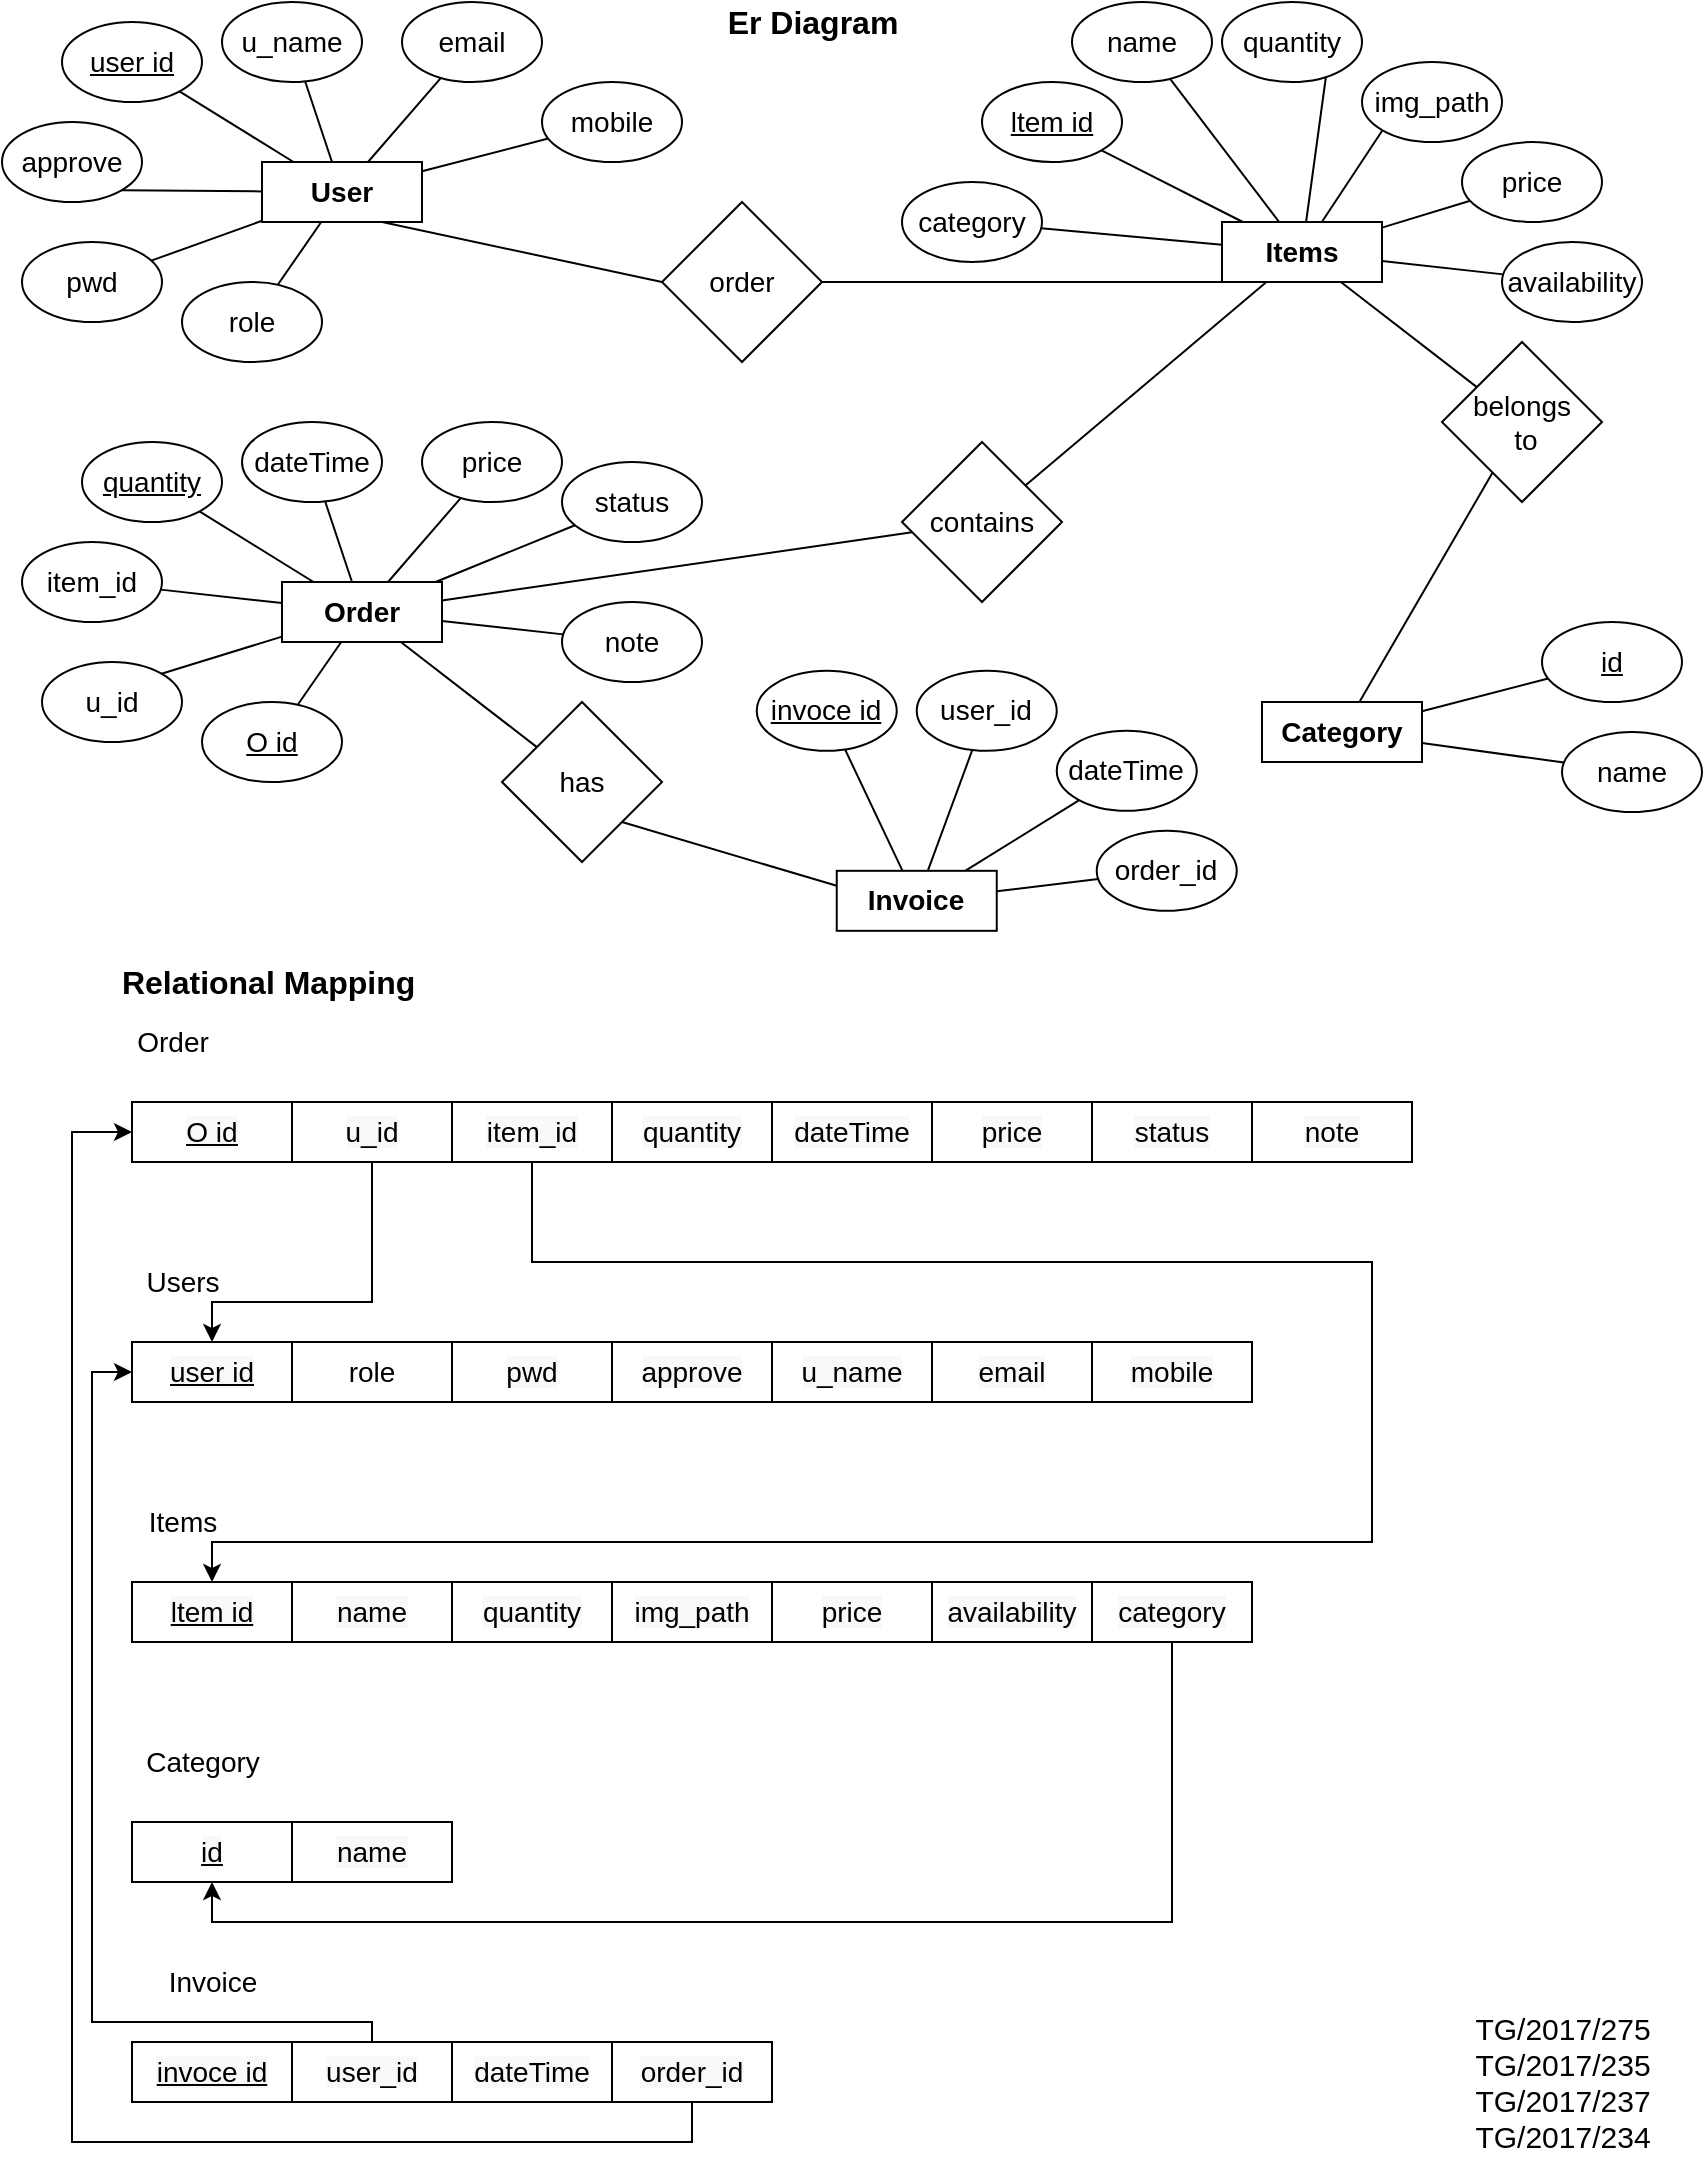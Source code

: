 <mxfile version="14.5.7" type="device"><diagram id="R2lEEEUBdFMjLlhIrx00" name="Page-1"><mxGraphModel dx="1303" dy="1135" grid="1" gridSize="10" guides="1" tooltips="1" connect="1" arrows="1" fold="1" page="1" pageScale="1" pageWidth="850" pageHeight="1100" math="0" shadow="0" extFonts="Permanent Marker^https://fonts.googleapis.com/css?family=Permanent+Marker"><root><mxCell id="0"/><mxCell id="1" parent="0"/><mxCell id="q_HjtsgFAW1h_K7jiaxv-44" style="rounded=0;orthogonalLoop=1;jettySize=auto;html=1;fontSize=14;endArrow=none;endFill=0;" edge="1" parent="1" source="q_HjtsgFAW1h_K7jiaxv-1" target="q_HjtsgFAW1h_K7jiaxv-3"><mxGeometry relative="1" as="geometry"/></mxCell><mxCell id="q_HjtsgFAW1h_K7jiaxv-45" style="edgeStyle=none;rounded=0;orthogonalLoop=1;jettySize=auto;html=1;endArrow=none;endFill=0;fontSize=14;" edge="1" parent="1" source="q_HjtsgFAW1h_K7jiaxv-1" target="q_HjtsgFAW1h_K7jiaxv-4"><mxGeometry relative="1" as="geometry"/></mxCell><mxCell id="q_HjtsgFAW1h_K7jiaxv-46" style="edgeStyle=none;rounded=0;orthogonalLoop=1;jettySize=auto;html=1;endArrow=none;endFill=0;fontSize=14;" edge="1" parent="1" source="q_HjtsgFAW1h_K7jiaxv-1" target="q_HjtsgFAW1h_K7jiaxv-5"><mxGeometry relative="1" as="geometry"/></mxCell><mxCell id="q_HjtsgFAW1h_K7jiaxv-47" style="edgeStyle=none;rounded=0;orthogonalLoop=1;jettySize=auto;html=1;endArrow=none;endFill=0;fontSize=14;" edge="1" parent="1" source="q_HjtsgFAW1h_K7jiaxv-1" target="q_HjtsgFAW1h_K7jiaxv-2"><mxGeometry relative="1" as="geometry"/></mxCell><mxCell id="q_HjtsgFAW1h_K7jiaxv-48" style="edgeStyle=none;rounded=0;orthogonalLoop=1;jettySize=auto;html=1;entryX=1;entryY=1;entryDx=0;entryDy=0;endArrow=none;endFill=0;fontSize=14;" edge="1" parent="1" source="q_HjtsgFAW1h_K7jiaxv-1" target="q_HjtsgFAW1h_K7jiaxv-6"><mxGeometry relative="1" as="geometry"/></mxCell><mxCell id="q_HjtsgFAW1h_K7jiaxv-49" style="edgeStyle=none;rounded=0;orthogonalLoop=1;jettySize=auto;html=1;endArrow=none;endFill=0;fontSize=14;" edge="1" parent="1" source="q_HjtsgFAW1h_K7jiaxv-1" target="q_HjtsgFAW1h_K7jiaxv-7"><mxGeometry relative="1" as="geometry"/></mxCell><mxCell id="q_HjtsgFAW1h_K7jiaxv-50" style="edgeStyle=none;rounded=0;orthogonalLoop=1;jettySize=auto;html=1;endArrow=none;endFill=0;fontSize=14;" edge="1" parent="1" source="q_HjtsgFAW1h_K7jiaxv-1" target="q_HjtsgFAW1h_K7jiaxv-8"><mxGeometry relative="1" as="geometry"/></mxCell><mxCell id="q_HjtsgFAW1h_K7jiaxv-1" value="User" style="rounded=0;whiteSpace=wrap;html=1;fontSize=14;fontStyle=1" vertex="1" parent="1"><mxGeometry x="130" y="90" width="80" height="30" as="geometry"/></mxCell><mxCell id="q_HjtsgFAW1h_K7jiaxv-2" value="&lt;u&gt;user id&lt;/u&gt;" style="ellipse;whiteSpace=wrap;html=1;fontSize=14;" vertex="1" parent="1"><mxGeometry x="30" y="20" width="70" height="40" as="geometry"/></mxCell><mxCell id="q_HjtsgFAW1h_K7jiaxv-3" value="u_name" style="ellipse;whiteSpace=wrap;html=1;fontSize=14;" vertex="1" parent="1"><mxGeometry x="110" y="10" width="70" height="40" as="geometry"/></mxCell><mxCell id="q_HjtsgFAW1h_K7jiaxv-4" value="email" style="ellipse;whiteSpace=wrap;html=1;fontSize=14;" vertex="1" parent="1"><mxGeometry x="200" y="10" width="70" height="40" as="geometry"/></mxCell><mxCell id="q_HjtsgFAW1h_K7jiaxv-5" value="mobile" style="ellipse;whiteSpace=wrap;html=1;fontSize=14;" vertex="1" parent="1"><mxGeometry x="270" y="50" width="70" height="40" as="geometry"/></mxCell><mxCell id="q_HjtsgFAW1h_K7jiaxv-6" value="approve" style="ellipse;whiteSpace=wrap;html=1;fontSize=14;" vertex="1" parent="1"><mxGeometry y="70" width="70" height="40" as="geometry"/></mxCell><mxCell id="q_HjtsgFAW1h_K7jiaxv-7" value="pwd" style="ellipse;whiteSpace=wrap;html=1;fontSize=14;" vertex="1" parent="1"><mxGeometry x="10" y="130" width="70" height="40" as="geometry"/></mxCell><mxCell id="q_HjtsgFAW1h_K7jiaxv-8" value="role" style="ellipse;whiteSpace=wrap;html=1;fontSize=14;" vertex="1" parent="1"><mxGeometry x="90" y="150" width="70" height="40" as="geometry"/></mxCell><mxCell id="q_HjtsgFAW1h_K7jiaxv-52" style="edgeStyle=none;rounded=0;orthogonalLoop=1;jettySize=auto;html=1;entryX=0.743;entryY=0.925;entryDx=0;entryDy=0;entryPerimeter=0;endArrow=none;endFill=0;fontSize=14;" edge="1" parent="1" source="q_HjtsgFAW1h_K7jiaxv-9" target="q_HjtsgFAW1h_K7jiaxv-11"><mxGeometry relative="1" as="geometry"/></mxCell><mxCell id="q_HjtsgFAW1h_K7jiaxv-53" style="edgeStyle=none;rounded=0;orthogonalLoop=1;jettySize=auto;html=1;entryX=0;entryY=1;entryDx=0;entryDy=0;endArrow=none;endFill=0;fontSize=14;" edge="1" parent="1" source="q_HjtsgFAW1h_K7jiaxv-9" target="q_HjtsgFAW1h_K7jiaxv-12"><mxGeometry relative="1" as="geometry"/></mxCell><mxCell id="q_HjtsgFAW1h_K7jiaxv-54" style="edgeStyle=none;rounded=0;orthogonalLoop=1;jettySize=auto;html=1;endArrow=none;endFill=0;fontSize=14;" edge="1" parent="1" source="q_HjtsgFAW1h_K7jiaxv-9" target="q_HjtsgFAW1h_K7jiaxv-13"><mxGeometry relative="1" as="geometry"/></mxCell><mxCell id="q_HjtsgFAW1h_K7jiaxv-55" style="edgeStyle=none;rounded=0;orthogonalLoop=1;jettySize=auto;html=1;endArrow=none;endFill=0;fontSize=14;" edge="1" parent="1" source="q_HjtsgFAW1h_K7jiaxv-9" target="q_HjtsgFAW1h_K7jiaxv-33"><mxGeometry relative="1" as="geometry"/></mxCell><mxCell id="q_HjtsgFAW1h_K7jiaxv-56" style="edgeStyle=none;rounded=0;orthogonalLoop=1;jettySize=auto;html=1;endArrow=none;endFill=0;fontSize=14;" edge="1" parent="1" source="q_HjtsgFAW1h_K7jiaxv-9" target="q_HjtsgFAW1h_K7jiaxv-10"><mxGeometry relative="1" as="geometry"/></mxCell><mxCell id="q_HjtsgFAW1h_K7jiaxv-57" style="edgeStyle=none;rounded=0;orthogonalLoop=1;jettySize=auto;html=1;entryX=1;entryY=1;entryDx=0;entryDy=0;endArrow=none;endFill=0;fontSize=14;" edge="1" parent="1" source="q_HjtsgFAW1h_K7jiaxv-9" target="q_HjtsgFAW1h_K7jiaxv-14"><mxGeometry relative="1" as="geometry"/></mxCell><mxCell id="q_HjtsgFAW1h_K7jiaxv-58" style="edgeStyle=none;rounded=0;orthogonalLoop=1;jettySize=auto;html=1;endArrow=none;endFill=0;fontSize=14;" edge="1" parent="1" source="q_HjtsgFAW1h_K7jiaxv-9" target="q_HjtsgFAW1h_K7jiaxv-34"><mxGeometry relative="1" as="geometry"/></mxCell><mxCell id="q_HjtsgFAW1h_K7jiaxv-9" value="Items" style="rounded=0;whiteSpace=wrap;html=1;fontSize=14;fontStyle=1" vertex="1" parent="1"><mxGeometry x="610" y="120" width="80" height="30" as="geometry"/></mxCell><mxCell id="q_HjtsgFAW1h_K7jiaxv-10" value="name" style="ellipse;whiteSpace=wrap;html=1;fontSize=14;" vertex="1" parent="1"><mxGeometry x="535" y="10" width="70" height="40" as="geometry"/></mxCell><mxCell id="q_HjtsgFAW1h_K7jiaxv-11" value="quantity" style="ellipse;whiteSpace=wrap;html=1;fontSize=14;" vertex="1" parent="1"><mxGeometry x="610" y="10" width="70" height="40" as="geometry"/></mxCell><mxCell id="q_HjtsgFAW1h_K7jiaxv-12" value="img_path" style="ellipse;whiteSpace=wrap;html=1;fontSize=14;" vertex="1" parent="1"><mxGeometry x="680" y="40" width="70" height="40" as="geometry"/></mxCell><mxCell id="q_HjtsgFAW1h_K7jiaxv-13" value="price" style="ellipse;whiteSpace=wrap;html=1;fontSize=14;" vertex="1" parent="1"><mxGeometry x="730" y="80" width="70" height="40" as="geometry"/></mxCell><mxCell id="q_HjtsgFAW1h_K7jiaxv-14" value="&lt;u&gt;ltem id&lt;/u&gt;" style="ellipse;whiteSpace=wrap;html=1;fontSize=14;" vertex="1" parent="1"><mxGeometry x="490" y="50" width="70" height="40" as="geometry"/></mxCell><mxCell id="q_HjtsgFAW1h_K7jiaxv-66" style="edgeStyle=none;rounded=0;orthogonalLoop=1;jettySize=auto;html=1;endArrow=none;endFill=0;fontSize=14;" edge="1" parent="1" source="q_HjtsgFAW1h_K7jiaxv-17" target="q_HjtsgFAW1h_K7jiaxv-36"><mxGeometry relative="1" as="geometry"/></mxCell><mxCell id="q_HjtsgFAW1h_K7jiaxv-67" style="edgeStyle=none;rounded=0;orthogonalLoop=1;jettySize=auto;html=1;endArrow=none;endFill=0;fontSize=14;" edge="1" parent="1" source="q_HjtsgFAW1h_K7jiaxv-17" target="q_HjtsgFAW1h_K7jiaxv-21"><mxGeometry relative="1" as="geometry"/></mxCell><mxCell id="q_HjtsgFAW1h_K7jiaxv-68" style="edgeStyle=none;rounded=0;orthogonalLoop=1;jettySize=auto;html=1;endArrow=none;endFill=0;fontSize=14;" edge="1" parent="1" source="q_HjtsgFAW1h_K7jiaxv-17" target="q_HjtsgFAW1h_K7jiaxv-20"><mxGeometry relative="1" as="geometry"/></mxCell><mxCell id="q_HjtsgFAW1h_K7jiaxv-69" style="edgeStyle=none;rounded=0;orthogonalLoop=1;jettySize=auto;html=1;endArrow=none;endFill=0;fontSize=14;" edge="1" parent="1" source="q_HjtsgFAW1h_K7jiaxv-17" target="q_HjtsgFAW1h_K7jiaxv-19"><mxGeometry relative="1" as="geometry"/></mxCell><mxCell id="q_HjtsgFAW1h_K7jiaxv-70" style="edgeStyle=none;rounded=0;orthogonalLoop=1;jettySize=auto;html=1;endArrow=none;endFill=0;fontSize=14;" edge="1" parent="1" source="q_HjtsgFAW1h_K7jiaxv-17" target="q_HjtsgFAW1h_K7jiaxv-18"><mxGeometry relative="1" as="geometry"/></mxCell><mxCell id="q_HjtsgFAW1h_K7jiaxv-71" style="edgeStyle=none;rounded=0;orthogonalLoop=1;jettySize=auto;html=1;endArrow=none;endFill=0;fontSize=14;" edge="1" parent="1" source="q_HjtsgFAW1h_K7jiaxv-17" target="q_HjtsgFAW1h_K7jiaxv-22"><mxGeometry relative="1" as="geometry"/></mxCell><mxCell id="q_HjtsgFAW1h_K7jiaxv-72" style="edgeStyle=none;rounded=0;orthogonalLoop=1;jettySize=auto;html=1;entryX=1;entryY=0;entryDx=0;entryDy=0;endArrow=none;endFill=0;fontSize=14;" edge="1" parent="1" source="q_HjtsgFAW1h_K7jiaxv-17" target="q_HjtsgFAW1h_K7jiaxv-23"><mxGeometry relative="1" as="geometry"/></mxCell><mxCell id="q_HjtsgFAW1h_K7jiaxv-73" style="edgeStyle=none;rounded=0;orthogonalLoop=1;jettySize=auto;html=1;endArrow=none;endFill=0;fontSize=14;" edge="1" parent="1" source="q_HjtsgFAW1h_K7jiaxv-17" target="q_HjtsgFAW1h_K7jiaxv-24"><mxGeometry relative="1" as="geometry"/></mxCell><mxCell id="q_HjtsgFAW1h_K7jiaxv-17" value="Order" style="rounded=0;whiteSpace=wrap;html=1;fontSize=14;fontStyle=1" vertex="1" parent="1"><mxGeometry x="140" y="300" width="80" height="30" as="geometry"/></mxCell><mxCell id="q_HjtsgFAW1h_K7jiaxv-18" value="&lt;u&gt;quantity&lt;/u&gt;" style="ellipse;whiteSpace=wrap;html=1;fontSize=14;" vertex="1" parent="1"><mxGeometry x="40" y="230" width="70" height="40" as="geometry"/></mxCell><mxCell id="q_HjtsgFAW1h_K7jiaxv-19" value="dateTime" style="ellipse;whiteSpace=wrap;html=1;fontSize=14;" vertex="1" parent="1"><mxGeometry x="120" y="220" width="70" height="40" as="geometry"/></mxCell><mxCell id="q_HjtsgFAW1h_K7jiaxv-20" value="price" style="ellipse;whiteSpace=wrap;html=1;fontSize=14;" vertex="1" parent="1"><mxGeometry x="210" y="220" width="70" height="40" as="geometry"/></mxCell><mxCell id="q_HjtsgFAW1h_K7jiaxv-21" value="status" style="ellipse;whiteSpace=wrap;html=1;fontSize=14;" vertex="1" parent="1"><mxGeometry x="280" y="240" width="70" height="40" as="geometry"/></mxCell><mxCell id="q_HjtsgFAW1h_K7jiaxv-22" value="item_id" style="ellipse;whiteSpace=wrap;html=1;fontSize=14;" vertex="1" parent="1"><mxGeometry x="10" y="280" width="70" height="40" as="geometry"/></mxCell><mxCell id="q_HjtsgFAW1h_K7jiaxv-23" value="u_id" style="ellipse;whiteSpace=wrap;html=1;fontSize=14;" vertex="1" parent="1"><mxGeometry x="20" y="340" width="70" height="40" as="geometry"/></mxCell><mxCell id="q_HjtsgFAW1h_K7jiaxv-24" value="&lt;u&gt;O id&lt;/u&gt;" style="ellipse;whiteSpace=wrap;html=1;fontSize=14;" vertex="1" parent="1"><mxGeometry x="100" y="360" width="70" height="40" as="geometry"/></mxCell><mxCell id="q_HjtsgFAW1h_K7jiaxv-59" style="edgeStyle=none;rounded=0;orthogonalLoop=1;jettySize=auto;html=1;endArrow=none;endFill=0;fontSize=14;" edge="1" parent="1" source="q_HjtsgFAW1h_K7jiaxv-25" target="q_HjtsgFAW1h_K7jiaxv-27"><mxGeometry relative="1" as="geometry"/></mxCell><mxCell id="q_HjtsgFAW1h_K7jiaxv-60" style="edgeStyle=none;rounded=0;orthogonalLoop=1;jettySize=auto;html=1;endArrow=none;endFill=0;fontSize=14;" edge="1" parent="1" source="q_HjtsgFAW1h_K7jiaxv-25" target="q_HjtsgFAW1h_K7jiaxv-26"><mxGeometry relative="1" as="geometry"/></mxCell><mxCell id="q_HjtsgFAW1h_K7jiaxv-25" value="Category" style="rounded=0;whiteSpace=wrap;html=1;fontSize=14;fontStyle=1" vertex="1" parent="1"><mxGeometry x="630" y="360" width="80" height="30" as="geometry"/></mxCell><mxCell id="q_HjtsgFAW1h_K7jiaxv-26" value="&lt;u&gt;id&lt;/u&gt;" style="ellipse;whiteSpace=wrap;html=1;fontSize=14;" vertex="1" parent="1"><mxGeometry x="770" y="320" width="70" height="40" as="geometry"/></mxCell><mxCell id="q_HjtsgFAW1h_K7jiaxv-27" value="name" style="ellipse;whiteSpace=wrap;html=1;fontSize=14;" vertex="1" parent="1"><mxGeometry x="780" y="375" width="70" height="40" as="geometry"/></mxCell><mxCell id="q_HjtsgFAW1h_K7jiaxv-33" value="availability" style="ellipse;whiteSpace=wrap;html=1;fontSize=14;" vertex="1" parent="1"><mxGeometry x="750" y="130" width="70" height="40" as="geometry"/></mxCell><mxCell id="q_HjtsgFAW1h_K7jiaxv-34" value="category" style="ellipse;whiteSpace=wrap;html=1;fontSize=14;" vertex="1" parent="1"><mxGeometry x="450" y="100" width="70" height="40" as="geometry"/></mxCell><mxCell id="q_HjtsgFAW1h_K7jiaxv-35" style="edgeStyle=orthogonalEdgeStyle;rounded=0;orthogonalLoop=1;jettySize=auto;html=1;exitX=0.5;exitY=1;exitDx=0;exitDy=0;fontSize=14;" edge="1" parent="1"><mxGeometry relative="1" as="geometry"><mxPoint x="607.37" y="314.41" as="sourcePoint"/><mxPoint x="607.37" y="314.41" as="targetPoint"/></mxGeometry></mxCell><mxCell id="q_HjtsgFAW1h_K7jiaxv-36" value="note" style="ellipse;whiteSpace=wrap;html=1;fontSize=14;" vertex="1" parent="1"><mxGeometry x="280" y="310" width="70" height="40" as="geometry"/></mxCell><mxCell id="q_HjtsgFAW1h_K7jiaxv-61" style="edgeStyle=none;rounded=0;orthogonalLoop=1;jettySize=auto;html=1;endArrow=none;endFill=0;fontSize=14;" edge="1" parent="1" source="q_HjtsgFAW1h_K7jiaxv-38" target="q_HjtsgFAW1h_K7jiaxv-39"><mxGeometry relative="1" as="geometry"/></mxCell><mxCell id="q_HjtsgFAW1h_K7jiaxv-62" style="edgeStyle=none;rounded=0;orthogonalLoop=1;jettySize=auto;html=1;endArrow=none;endFill=0;fontSize=14;" edge="1" parent="1" source="q_HjtsgFAW1h_K7jiaxv-38" target="q_HjtsgFAW1h_K7jiaxv-40"><mxGeometry relative="1" as="geometry"/></mxCell><mxCell id="q_HjtsgFAW1h_K7jiaxv-64" style="edgeStyle=none;rounded=0;orthogonalLoop=1;jettySize=auto;html=1;endArrow=none;endFill=0;fontSize=14;" edge="1" parent="1" source="q_HjtsgFAW1h_K7jiaxv-38" target="q_HjtsgFAW1h_K7jiaxv-42"><mxGeometry relative="1" as="geometry"/></mxCell><mxCell id="q_HjtsgFAW1h_K7jiaxv-65" style="edgeStyle=none;rounded=0;orthogonalLoop=1;jettySize=auto;html=1;endArrow=none;endFill=0;fontSize=14;" edge="1" parent="1" source="q_HjtsgFAW1h_K7jiaxv-38" target="q_HjtsgFAW1h_K7jiaxv-43"><mxGeometry relative="1" as="geometry"/></mxCell><mxCell id="q_HjtsgFAW1h_K7jiaxv-38" value="Invoice" style="rounded=0;whiteSpace=wrap;html=1;fontSize=14;fontStyle=1" vertex="1" parent="1"><mxGeometry x="417.37" y="444.41" width="80" height="30" as="geometry"/></mxCell><mxCell id="q_HjtsgFAW1h_K7jiaxv-39" value="&lt;u&gt;invoce id&lt;/u&gt;" style="ellipse;whiteSpace=wrap;html=1;fontSize=14;" vertex="1" parent="1"><mxGeometry x="377.37" y="344.41" width="70" height="40" as="geometry"/></mxCell><mxCell id="q_HjtsgFAW1h_K7jiaxv-40" value="user_id" style="ellipse;whiteSpace=wrap;html=1;fontSize=14;" vertex="1" parent="1"><mxGeometry x="457.37" y="344.41" width="70" height="40" as="geometry"/></mxCell><mxCell id="q_HjtsgFAW1h_K7jiaxv-41" style="edgeStyle=orthogonalEdgeStyle;rounded=0;orthogonalLoop=1;jettySize=auto;html=1;exitX=0.5;exitY=1;exitDx=0;exitDy=0;fontSize=14;" edge="1" source="q_HjtsgFAW1h_K7jiaxv-38" target="q_HjtsgFAW1h_K7jiaxv-38" parent="1"><mxGeometry relative="1" as="geometry"/></mxCell><mxCell id="q_HjtsgFAW1h_K7jiaxv-42" value="dateTime" style="ellipse;whiteSpace=wrap;html=1;fontSize=14;" vertex="1" parent="1"><mxGeometry x="527.37" y="374.41" width="70" height="40" as="geometry"/></mxCell><mxCell id="q_HjtsgFAW1h_K7jiaxv-43" value="order_id" style="ellipse;whiteSpace=wrap;html=1;fontSize=14;" vertex="1" parent="1"><mxGeometry x="547.37" y="424.41" width="70" height="40" as="geometry"/></mxCell><mxCell id="q_HjtsgFAW1h_K7jiaxv-76" style="edgeStyle=none;rounded=0;orthogonalLoop=1;jettySize=auto;html=1;entryX=0;entryY=0.25;entryDx=0;entryDy=0;endArrow=none;endFill=0;fontSize=14;exitX=1;exitY=1;exitDx=0;exitDy=0;" edge="1" parent="1" source="q_HjtsgFAW1h_K7jiaxv-75" target="q_HjtsgFAW1h_K7jiaxv-38"><mxGeometry relative="1" as="geometry"><mxPoint x="299.996" y="361.784" as="sourcePoint"/></mxGeometry></mxCell><mxCell id="q_HjtsgFAW1h_K7jiaxv-77" style="edgeStyle=none;rounded=0;orthogonalLoop=1;jettySize=auto;html=1;endArrow=none;endFill=0;fontSize=14;" edge="1" parent="1" source="q_HjtsgFAW1h_K7jiaxv-75" target="q_HjtsgFAW1h_K7jiaxv-17"><mxGeometry relative="1" as="geometry"/></mxCell><mxCell id="q_HjtsgFAW1h_K7jiaxv-75" value="has" style="rhombus;whiteSpace=wrap;html=1;fontSize=14;" vertex="1" parent="1"><mxGeometry x="250" y="360" width="80" height="80" as="geometry"/></mxCell><mxCell id="q_HjtsgFAW1h_K7jiaxv-81" style="edgeStyle=none;rounded=0;orthogonalLoop=1;jettySize=auto;html=1;endArrow=none;endFill=0;fontSize=14;" edge="1" parent="1" source="q_HjtsgFAW1h_K7jiaxv-80" target="q_HjtsgFAW1h_K7jiaxv-25"><mxGeometry relative="1" as="geometry"/></mxCell><mxCell id="q_HjtsgFAW1h_K7jiaxv-82" style="edgeStyle=none;rounded=0;orthogonalLoop=1;jettySize=auto;html=1;endArrow=none;endFill=0;fontSize=14;" edge="1" parent="1" source="q_HjtsgFAW1h_K7jiaxv-80" target="q_HjtsgFAW1h_K7jiaxv-9"><mxGeometry relative="1" as="geometry"/></mxCell><mxCell id="q_HjtsgFAW1h_K7jiaxv-80" value="belongs&lt;br&gt;&amp;nbsp;to" style="rhombus;whiteSpace=wrap;html=1;fontSize=14;" vertex="1" parent="1"><mxGeometry x="720" y="180" width="80" height="80" as="geometry"/></mxCell><mxCell id="q_HjtsgFAW1h_K7jiaxv-84" style="edgeStyle=none;rounded=0;orthogonalLoop=1;jettySize=auto;html=1;entryX=0.25;entryY=1;entryDx=0;entryDy=0;endArrow=none;endFill=0;fontSize=14;" edge="1" parent="1" source="q_HjtsgFAW1h_K7jiaxv-83" target="q_HjtsgFAW1h_K7jiaxv-9"><mxGeometry relative="1" as="geometry"/></mxCell><mxCell id="q_HjtsgFAW1h_K7jiaxv-85" style="edgeStyle=none;rounded=0;orthogonalLoop=1;jettySize=auto;html=1;entryX=0.75;entryY=1;entryDx=0;entryDy=0;endArrow=none;endFill=0;fontSize=14;exitX=0;exitY=0.5;exitDx=0;exitDy=0;" edge="1" parent="1" source="q_HjtsgFAW1h_K7jiaxv-83" target="q_HjtsgFAW1h_K7jiaxv-1"><mxGeometry relative="1" as="geometry"><mxPoint x="327.619" y="152.381" as="sourcePoint"/></mxGeometry></mxCell><mxCell id="q_HjtsgFAW1h_K7jiaxv-83" value="order" style="rhombus;whiteSpace=wrap;html=1;fontSize=14;" vertex="1" parent="1"><mxGeometry x="330" y="110" width="80" height="80" as="geometry"/></mxCell><mxCell id="q_HjtsgFAW1h_K7jiaxv-88" style="edgeStyle=none;rounded=0;orthogonalLoop=1;jettySize=auto;html=1;endArrow=none;endFill=0;fontSize=14;" edge="1" parent="1" source="q_HjtsgFAW1h_K7jiaxv-87" target="q_HjtsgFAW1h_K7jiaxv-9"><mxGeometry relative="1" as="geometry"/></mxCell><mxCell id="q_HjtsgFAW1h_K7jiaxv-89" style="edgeStyle=none;rounded=0;orthogonalLoop=1;jettySize=auto;html=1;endArrow=none;endFill=0;fontSize=14;" edge="1" parent="1" source="q_HjtsgFAW1h_K7jiaxv-87" target="q_HjtsgFAW1h_K7jiaxv-17"><mxGeometry relative="1" as="geometry"/></mxCell><mxCell id="q_HjtsgFAW1h_K7jiaxv-87" value="contains" style="rhombus;whiteSpace=wrap;html=1;fontSize=14;" vertex="1" parent="1"><mxGeometry x="450" y="230" width="80" height="80" as="geometry"/></mxCell><mxCell id="q_HjtsgFAW1h_K7jiaxv-131" style="edgeStyle=orthogonalEdgeStyle;rounded=0;orthogonalLoop=1;jettySize=auto;html=1;entryX=0.5;entryY=1;entryDx=0;entryDy=0;startArrow=classic;startFill=1;endArrow=none;endFill=0;fontSize=14;" edge="1" parent="1" source="q_HjtsgFAW1h_K7jiaxv-91" target="q_HjtsgFAW1h_K7jiaxv-122"><mxGeometry relative="1" as="geometry"><Array as="points"><mxPoint x="35" y="575"/><mxPoint x="35" y="1080"/><mxPoint x="345" y="1080"/></Array></mxGeometry></mxCell><mxCell id="q_HjtsgFAW1h_K7jiaxv-91" value="&#10;&#10;&lt;u style=&quot;color: rgb(0, 0, 0); font-family: helvetica; font-size: 14px; font-style: normal; font-weight: 400; letter-spacing: normal; text-align: center; text-indent: 0px; text-transform: none; word-spacing: 0px; background-color: rgb(248, 249, 250);&quot;&gt;O id&lt;/u&gt;&#10;&#10;" style="rounded=0;whiteSpace=wrap;html=1;fontSize=14;fontStyle=5" vertex="1" parent="1"><mxGeometry x="65" y="560" width="80" height="30" as="geometry"/></mxCell><mxCell id="q_HjtsgFAW1h_K7jiaxv-129" style="edgeStyle=orthogonalEdgeStyle;rounded=0;orthogonalLoop=1;jettySize=auto;html=1;entryX=0.5;entryY=1;entryDx=0;entryDy=0;endArrow=none;endFill=0;fontSize=14;startArrow=classic;startFill=1;" edge="1" parent="1" source="q_HjtsgFAW1h_K7jiaxv-93" target="q_HjtsgFAW1h_K7jiaxv-97"><mxGeometry relative="1" as="geometry"><Array as="points"><mxPoint x="105" y="660"/><mxPoint x="185" y="660"/></Array></mxGeometry></mxCell><mxCell id="q_HjtsgFAW1h_K7jiaxv-136" style="edgeStyle=orthogonalEdgeStyle;rounded=0;orthogonalLoop=1;jettySize=auto;html=1;startArrow=classic;startFill=1;endArrow=none;endFill=0;fontSize=14;" edge="1" parent="1" source="q_HjtsgFAW1h_K7jiaxv-93" target="q_HjtsgFAW1h_K7jiaxv-120"><mxGeometry relative="1" as="geometry"><Array as="points"><mxPoint x="45" y="695"/><mxPoint x="45" y="1020"/><mxPoint x="185" y="1020"/></Array></mxGeometry></mxCell><mxCell id="q_HjtsgFAW1h_K7jiaxv-93" value="&#10;&#10;&lt;u style=&quot;color: rgb(0, 0, 0); font-family: helvetica; font-size: 14px; font-style: normal; font-weight: 400; letter-spacing: normal; text-align: center; text-indent: 0px; text-transform: none; word-spacing: 0px; background-color: rgb(248, 249, 250);&quot;&gt;user id&lt;/u&gt;&#10;&#10;" style="rounded=0;whiteSpace=wrap;html=1;fontSize=14;fontStyle=1" vertex="1" parent="1"><mxGeometry x="65" y="680" width="80" height="30" as="geometry"/></mxCell><mxCell id="q_HjtsgFAW1h_K7jiaxv-132" style="edgeStyle=orthogonalEdgeStyle;rounded=0;orthogonalLoop=1;jettySize=auto;html=1;entryX=0.5;entryY=1;entryDx=0;entryDy=0;startArrow=classic;startFill=1;endArrow=none;endFill=0;fontSize=14;" edge="1" parent="1" source="q_HjtsgFAW1h_K7jiaxv-95" target="q_HjtsgFAW1h_K7jiaxv-118"><mxGeometry relative="1" as="geometry"><Array as="points"><mxPoint x="105" y="970"/><mxPoint x="585" y="970"/></Array></mxGeometry></mxCell><mxCell id="q_HjtsgFAW1h_K7jiaxv-95" value="&#10;&#10;&lt;u style=&quot;color: rgb(0, 0, 0); font-family: helvetica; font-size: 14px; font-style: normal; font-weight: 400; letter-spacing: normal; text-align: center; text-indent: 0px; text-transform: none; word-spacing: 0px; background-color: rgb(248, 249, 250);&quot;&gt;id&lt;/u&gt;&#10;&#10;" style="rounded=0;whiteSpace=wrap;html=1;fontSize=14;fontStyle=1" vertex="1" parent="1"><mxGeometry x="65" y="920" width="80" height="30" as="geometry"/></mxCell><mxCell id="q_HjtsgFAW1h_K7jiaxv-96" value="&#10;&#10;&lt;u style=&quot;color: rgb(0, 0, 0); font-family: helvetica; font-size: 14px; font-style: normal; font-weight: 400; letter-spacing: normal; text-align: center; text-indent: 0px; text-transform: none; word-spacing: 0px; background-color: rgb(248, 249, 250);&quot;&gt;invoce id&lt;/u&gt;&#10;&#10;" style="rounded=0;whiteSpace=wrap;html=1;fontSize=14;fontStyle=1" vertex="1" parent="1"><mxGeometry x="65" y="1030" width="80" height="30" as="geometry"/></mxCell><mxCell id="q_HjtsgFAW1h_K7jiaxv-97" value="&#10;&#10;&lt;span style=&quot;color: rgb(0, 0, 0); font-family: helvetica; font-size: 14px; font-style: normal; font-weight: 400; letter-spacing: normal; text-align: center; text-indent: 0px; text-transform: none; word-spacing: 0px; background-color: rgb(248, 249, 250); display: inline; float: none;&quot;&gt;u_id&lt;/span&gt;&#10;&#10;" style="rounded=0;whiteSpace=wrap;html=1;fontSize=14;fontStyle=1" vertex="1" parent="1"><mxGeometry x="145" y="560" width="80" height="30" as="geometry"/></mxCell><mxCell id="q_HjtsgFAW1h_K7jiaxv-98" value="&#10;&#10;&lt;span style=&quot;color: rgb(0, 0, 0); font-family: helvetica; font-size: 14px; font-style: normal; font-weight: 400; letter-spacing: normal; text-align: center; text-indent: 0px; text-transform: none; word-spacing: 0px; background-color: rgb(248, 249, 250);&quot;&gt;quantity&lt;/span&gt;&#10;&#10;" style="rounded=0;whiteSpace=wrap;html=1;fontSize=14;fontStyle=1" vertex="1" parent="1"><mxGeometry x="305" y="560" width="80" height="30" as="geometry"/></mxCell><mxCell id="q_HjtsgFAW1h_K7jiaxv-99" value="&#10;&#10;&lt;span style=&quot;color: rgb(0, 0, 0); font-family: helvetica; font-size: 14px; font-style: normal; font-weight: 400; letter-spacing: normal; text-align: center; text-indent: 0px; text-transform: none; word-spacing: 0px; background-color: rgb(248, 249, 250); display: inline; float: none;&quot;&gt;item_id&lt;/span&gt;&#10;&#10;" style="rounded=0;whiteSpace=wrap;html=1;fontSize=14;fontStyle=1" vertex="1" parent="1"><mxGeometry x="225" y="560" width="80" height="30" as="geometry"/></mxCell><mxCell id="q_HjtsgFAW1h_K7jiaxv-100" value="&#10;&#10;&lt;span style=&quot;color: rgb(0, 0, 0); font-family: helvetica; font-size: 14px; font-style: normal; font-weight: 400; letter-spacing: normal; text-align: center; text-indent: 0px; text-transform: none; word-spacing: 0px; background-color: rgb(248, 249, 250); display: inline; float: none;&quot;&gt;note&lt;/span&gt;&#10;&#10;" style="rounded=0;whiteSpace=wrap;html=1;fontSize=14;fontStyle=1" vertex="1" parent="1"><mxGeometry x="625" y="560" width="80" height="30" as="geometry"/></mxCell><mxCell id="q_HjtsgFAW1h_K7jiaxv-101" value="&#10;&#10;&lt;span style=&quot;color: rgb(0, 0, 0); font-family: helvetica; font-size: 14px; font-style: normal; font-weight: 400; letter-spacing: normal; text-align: center; text-indent: 0px; text-transform: none; word-spacing: 0px; background-color: rgb(248, 249, 250); display: inline; float: none;&quot;&gt;status&lt;/span&gt;&#10;&#10;" style="rounded=0;whiteSpace=wrap;html=1;fontSize=14;fontStyle=1" vertex="1" parent="1"><mxGeometry x="545" y="560" width="80" height="30" as="geometry"/></mxCell><mxCell id="q_HjtsgFAW1h_K7jiaxv-102" value="&#10;&#10;&lt;span style=&quot;color: rgb(0, 0, 0); font-family: helvetica; font-size: 14px; font-style: normal; font-weight: 400; letter-spacing: normal; text-align: center; text-indent: 0px; text-transform: none; word-spacing: 0px; background-color: rgb(248, 249, 250); display: inline; float: none;&quot;&gt;price&lt;/span&gt;&#10;&#10;" style="rounded=0;whiteSpace=wrap;html=1;fontSize=14;fontStyle=1" vertex="1" parent="1"><mxGeometry x="465" y="560" width="80" height="30" as="geometry"/></mxCell><mxCell id="q_HjtsgFAW1h_K7jiaxv-103" value="&#10;&#10;&lt;span style=&quot;color: rgb(0, 0, 0); font-family: helvetica; font-size: 14px; font-style: normal; font-weight: 400; letter-spacing: normal; text-align: center; text-indent: 0px; text-transform: none; word-spacing: 0px; background-color: rgb(248, 249, 250); display: inline; float: none;&quot;&gt;dateTime&lt;/span&gt;&#10;&#10;" style="rounded=0;whiteSpace=wrap;html=1;fontSize=14;fontStyle=1" vertex="1" parent="1"><mxGeometry x="385" y="560" width="80" height="30" as="geometry"/></mxCell><mxCell id="q_HjtsgFAW1h_K7jiaxv-106" value="&lt;span style=&quot;font-weight: 400&quot;&gt;role&lt;/span&gt;" style="rounded=0;whiteSpace=wrap;html=1;fontSize=14;fontStyle=1" vertex="1" parent="1"><mxGeometry x="145" y="680" width="80" height="30" as="geometry"/></mxCell><mxCell id="q_HjtsgFAW1h_K7jiaxv-107" value="&#10;&#10;&lt;span style=&quot;color: rgb(0, 0, 0); font-family: helvetica; font-size: 14px; font-style: normal; font-weight: 400; letter-spacing: normal; text-align: center; text-indent: 0px; text-transform: none; word-spacing: 0px; background-color: rgb(248, 249, 250); display: inline; float: none;&quot;&gt;pwd&lt;/span&gt;&#10;&#10;" style="rounded=0;whiteSpace=wrap;html=1;fontSize=14;fontStyle=1" vertex="1" parent="1"><mxGeometry x="225" y="680" width="80" height="30" as="geometry"/></mxCell><mxCell id="q_HjtsgFAW1h_K7jiaxv-108" value="&#10;&#10;&lt;span style=&quot;color: rgb(0, 0, 0); font-family: helvetica; font-size: 14px; font-style: normal; font-weight: 400; letter-spacing: normal; text-align: center; text-indent: 0px; text-transform: none; word-spacing: 0px; background-color: rgb(248, 249, 250); display: inline; float: none;&quot;&gt;u_name&lt;/span&gt;&#10;&#10;" style="rounded=0;whiteSpace=wrap;html=1;fontSize=14;fontStyle=1" vertex="1" parent="1"><mxGeometry x="385" y="680" width="80" height="30" as="geometry"/></mxCell><mxCell id="q_HjtsgFAW1h_K7jiaxv-109" value="&#10;&#10;&lt;span style=&quot;color: rgb(0, 0, 0); font-family: helvetica; font-size: 14px; font-style: normal; font-weight: 400; letter-spacing: normal; text-align: center; text-indent: 0px; text-transform: none; word-spacing: 0px; background-color: rgb(248, 249, 250); display: inline; float: none;&quot;&gt;approve&lt;/span&gt;&#10;&#10;" style="rounded=0;whiteSpace=wrap;html=1;fontSize=14;fontStyle=1" vertex="1" parent="1"><mxGeometry x="305" y="680" width="80" height="30" as="geometry"/></mxCell><mxCell id="q_HjtsgFAW1h_K7jiaxv-110" value="&#10;&#10;&lt;span style=&quot;color: rgb(0, 0, 0); font-family: helvetica; font-size: 14px; font-style: normal; font-weight: 400; letter-spacing: normal; text-align: center; text-indent: 0px; text-transform: none; word-spacing: 0px; background-color: rgb(248, 249, 250); display: inline; float: none;&quot;&gt;email&lt;/span&gt;&#10;&#10;" style="rounded=0;whiteSpace=wrap;html=1;fontSize=14;fontStyle=1" vertex="1" parent="1"><mxGeometry x="465" y="680" width="80" height="30" as="geometry"/></mxCell><mxCell id="q_HjtsgFAW1h_K7jiaxv-111" value="&#10;&#10;&lt;span style=&quot;color: rgb(0, 0, 0); font-family: helvetica; font-size: 14px; font-style: normal; font-weight: 400; letter-spacing: normal; text-align: center; text-indent: 0px; text-transform: none; word-spacing: 0px; background-color: rgb(248, 249, 250); display: inline; float: none;&quot;&gt;mobile&lt;/span&gt;&#10;&#10;" style="rounded=0;whiteSpace=wrap;html=1;fontSize=14;fontStyle=1" vertex="1" parent="1"><mxGeometry x="545" y="680" width="80" height="30" as="geometry"/></mxCell><mxCell id="q_HjtsgFAW1h_K7jiaxv-134" style="edgeStyle=orthogonalEdgeStyle;rounded=0;orthogonalLoop=1;jettySize=auto;html=1;startArrow=classic;startFill=1;endArrow=none;endFill=0;fontSize=14;" edge="1" parent="1" source="q_HjtsgFAW1h_K7jiaxv-112" target="q_HjtsgFAW1h_K7jiaxv-99"><mxGeometry relative="1" as="geometry"><Array as="points"><mxPoint x="105" y="780"/><mxPoint x="685" y="780"/><mxPoint x="685" y="640"/><mxPoint x="265" y="640"/></Array></mxGeometry></mxCell><mxCell id="q_HjtsgFAW1h_K7jiaxv-112" value="&#10;&#10;&lt;u style=&quot;color: rgb(0, 0, 0); font-family: helvetica; font-size: 14px; font-style: normal; font-weight: 400; letter-spacing: normal; text-align: center; text-indent: 0px; text-transform: none; word-spacing: 0px; background-color: rgb(248, 249, 250);&quot;&gt;ltem id&lt;/u&gt;&#10;&#10;" style="rounded=0;whiteSpace=wrap;html=1;fontSize=14;fontStyle=1" vertex="1" parent="1"><mxGeometry x="65" y="800" width="80" height="30" as="geometry"/></mxCell><mxCell id="q_HjtsgFAW1h_K7jiaxv-113" value="&#10;&#10;&lt;span style=&quot;color: rgb(0, 0, 0); font-family: helvetica; font-size: 14px; font-style: normal; font-weight: 400; letter-spacing: normal; text-align: center; text-indent: 0px; text-transform: none; word-spacing: 0px; background-color: rgb(248, 249, 250); display: inline; float: none;&quot;&gt;name&lt;/span&gt;&#10;&#10;" style="rounded=0;whiteSpace=wrap;html=1;fontSize=14;fontStyle=1" vertex="1" parent="1"><mxGeometry x="145" y="800" width="80" height="30" as="geometry"/></mxCell><mxCell id="q_HjtsgFAW1h_K7jiaxv-114" value="&#10;&#10;&lt;span style=&quot;color: rgb(0, 0, 0); font-family: helvetica; font-size: 14px; font-style: normal; font-weight: 400; letter-spacing: normal; text-align: center; text-indent: 0px; text-transform: none; word-spacing: 0px; background-color: rgb(248, 249, 250); display: inline; float: none;&quot;&gt;quantity&lt;/span&gt;&#10;&#10;" style="rounded=0;whiteSpace=wrap;html=1;fontSize=14;fontStyle=1" vertex="1" parent="1"><mxGeometry x="225" y="800" width="80" height="30" as="geometry"/></mxCell><mxCell id="q_HjtsgFAW1h_K7jiaxv-115" value="&#10;&#10;&lt;span style=&quot;color: rgb(0, 0, 0); font-family: helvetica; font-size: 14px; font-style: normal; font-weight: 400; letter-spacing: normal; text-align: center; text-indent: 0px; text-transform: none; word-spacing: 0px; background-color: rgb(248, 249, 250); display: inline; float: none;&quot;&gt;price&lt;/span&gt;&#10;&#10;" style="rounded=0;whiteSpace=wrap;html=1;fontSize=14;fontStyle=1" vertex="1" parent="1"><mxGeometry x="385" y="800" width="80" height="30" as="geometry"/></mxCell><mxCell id="q_HjtsgFAW1h_K7jiaxv-116" value="&#10;&#10;&lt;span style=&quot;color: rgb(0, 0, 0); font-family: helvetica; font-size: 14px; font-style: normal; font-weight: 400; letter-spacing: normal; text-align: center; text-indent: 0px; text-transform: none; word-spacing: 0px; background-color: rgb(248, 249, 250); display: inline; float: none;&quot;&gt;img_path&lt;/span&gt;&#10;&#10;" style="rounded=0;whiteSpace=wrap;html=1;fontSize=14;fontStyle=1" vertex="1" parent="1"><mxGeometry x="305" y="800" width="80" height="30" as="geometry"/></mxCell><mxCell id="q_HjtsgFAW1h_K7jiaxv-117" value="&#10;&#10;&lt;span style=&quot;color: rgb(0, 0, 0); font-family: helvetica; font-size: 14px; font-style: normal; font-weight: 400; letter-spacing: normal; text-align: center; text-indent: 0px; text-transform: none; word-spacing: 0px; background-color: rgb(248, 249, 250); display: inline; float: none;&quot;&gt;availability&lt;/span&gt;&#10;&#10;" style="rounded=0;whiteSpace=wrap;html=1;fontSize=14;fontStyle=1" vertex="1" parent="1"><mxGeometry x="465" y="800" width="80" height="30" as="geometry"/></mxCell><mxCell id="q_HjtsgFAW1h_K7jiaxv-118" value="&#10;&#10;&lt;span style=&quot;color: rgb(0, 0, 0); font-family: helvetica; font-size: 14px; font-style: normal; font-weight: 400; letter-spacing: normal; text-align: center; text-indent: 0px; text-transform: none; word-spacing: 0px; background-color: rgb(248, 249, 250); display: inline; float: none;&quot;&gt;category&lt;/span&gt;&#10;&#10;" style="rounded=0;whiteSpace=wrap;html=1;fontSize=14;fontStyle=1" vertex="1" parent="1"><mxGeometry x="545" y="800" width="80" height="30" as="geometry"/></mxCell><mxCell id="q_HjtsgFAW1h_K7jiaxv-119" value="&#10;&#10;&lt;span style=&quot;color: rgb(0, 0, 0); font-family: helvetica; font-size: 14px; font-style: normal; font-weight: 400; letter-spacing: normal; text-align: center; text-indent: 0px; text-transform: none; word-spacing: 0px; background-color: rgb(248, 249, 250); display: inline; float: none;&quot;&gt;name&lt;/span&gt;&#10;&#10;" style="rounded=0;whiteSpace=wrap;html=1;fontSize=14;fontStyle=1" vertex="1" parent="1"><mxGeometry x="145" y="920" width="80" height="30" as="geometry"/></mxCell><mxCell id="q_HjtsgFAW1h_K7jiaxv-120" value="&#10;&#10;&lt;span style=&quot;color: rgb(0, 0, 0); font-family: helvetica; font-size: 14px; font-style: normal; font-weight: 400; letter-spacing: normal; text-align: center; text-indent: 0px; text-transform: none; word-spacing: 0px; background-color: rgb(248, 249, 250); display: inline; float: none;&quot;&gt;user_id&lt;/span&gt;&#10;&#10;" style="rounded=0;whiteSpace=wrap;html=1;fontSize=14;fontStyle=1" vertex="1" parent="1"><mxGeometry x="145" y="1030" width="80" height="30" as="geometry"/></mxCell><mxCell id="q_HjtsgFAW1h_K7jiaxv-121" value="&#10;&#10;&lt;span style=&quot;color: rgb(0, 0, 0); font-family: helvetica; font-size: 14px; font-style: normal; font-weight: 400; letter-spacing: normal; text-align: center; text-indent: 0px; text-transform: none; word-spacing: 0px; background-color: rgb(248, 249, 250); display: inline; float: none;&quot;&gt;dateTime&lt;/span&gt;&#10;&#10;" style="rounded=0;whiteSpace=wrap;html=1;fontSize=14;fontStyle=1" vertex="1" parent="1"><mxGeometry x="225" y="1030" width="80" height="30" as="geometry"/></mxCell><mxCell id="q_HjtsgFAW1h_K7jiaxv-122" value="&#10;&#10;&lt;span style=&quot;color: rgb(0, 0, 0); font-family: helvetica; font-size: 14px; font-style: normal; font-weight: 400; letter-spacing: normal; text-align: center; text-indent: 0px; text-transform: none; word-spacing: 0px; background-color: rgb(248, 249, 250); display: inline; float: none;&quot;&gt;order_id&lt;/span&gt;&#10;&#10;" style="rounded=0;whiteSpace=wrap;html=1;fontSize=14;fontStyle=1" vertex="1" parent="1"><mxGeometry x="305" y="1030" width="80" height="30" as="geometry"/></mxCell><mxCell id="q_HjtsgFAW1h_K7jiaxv-124" value="Order" style="text;html=1;align=center;verticalAlign=middle;resizable=0;points=[];autosize=1;fontSize=14;" vertex="1" parent="1"><mxGeometry x="60" y="520" width="50" height="20" as="geometry"/></mxCell><mxCell id="q_HjtsgFAW1h_K7jiaxv-125" value="Users" style="text;html=1;align=center;verticalAlign=middle;resizable=0;points=[];autosize=1;fontSize=14;" vertex="1" parent="1"><mxGeometry x="65" y="640" width="50" height="20" as="geometry"/></mxCell><mxCell id="q_HjtsgFAW1h_K7jiaxv-126" value="Items" style="text;html=1;align=center;verticalAlign=middle;resizable=0;points=[];autosize=1;fontSize=14;" vertex="1" parent="1"><mxGeometry x="65" y="760" width="50" height="20" as="geometry"/></mxCell><mxCell id="q_HjtsgFAW1h_K7jiaxv-127" value="Category" style="text;html=1;align=center;verticalAlign=middle;resizable=0;points=[];autosize=1;fontSize=14;" vertex="1" parent="1"><mxGeometry x="65" y="880" width="70" height="20" as="geometry"/></mxCell><mxCell id="q_HjtsgFAW1h_K7jiaxv-128" value="Invoice" style="text;html=1;align=center;verticalAlign=middle;resizable=0;points=[];autosize=1;fontSize=14;" vertex="1" parent="1"><mxGeometry x="75" y="990" width="60" height="20" as="geometry"/></mxCell><mxCell id="q_HjtsgFAW1h_K7jiaxv-139" value="TG/2017/275&lt;br style=&quot;font-size: 15px;&quot;&gt;TG/2017/235&lt;br style=&quot;font-size: 15px;&quot;&gt;TG/2017/237&lt;br style=&quot;font-size: 15px;&quot;&gt;TG/2017/234" style="text;html=1;align=center;verticalAlign=middle;resizable=0;points=[];autosize=1;fontSize=15;" vertex="1" parent="1"><mxGeometry x="730" y="1010" width="100" height="80" as="geometry"/></mxCell><mxCell id="q_HjtsgFAW1h_K7jiaxv-140" value="Relational Mapping&amp;nbsp;" style="text;html=1;align=center;verticalAlign=middle;resizable=0;points=[];autosize=1;fontSize=16;fontStyle=1" vertex="1" parent="1"><mxGeometry x="50" y="490" width="170" height="20" as="geometry"/></mxCell><mxCell id="q_HjtsgFAW1h_K7jiaxv-141" value="Er Diagram" style="text;html=1;align=center;verticalAlign=middle;resizable=0;points=[];autosize=1;fontSize=16;fontStyle=1" vertex="1" parent="1"><mxGeometry x="355" y="10" width="100" height="20" as="geometry"/></mxCell></root></mxGraphModel></diagram></mxfile>